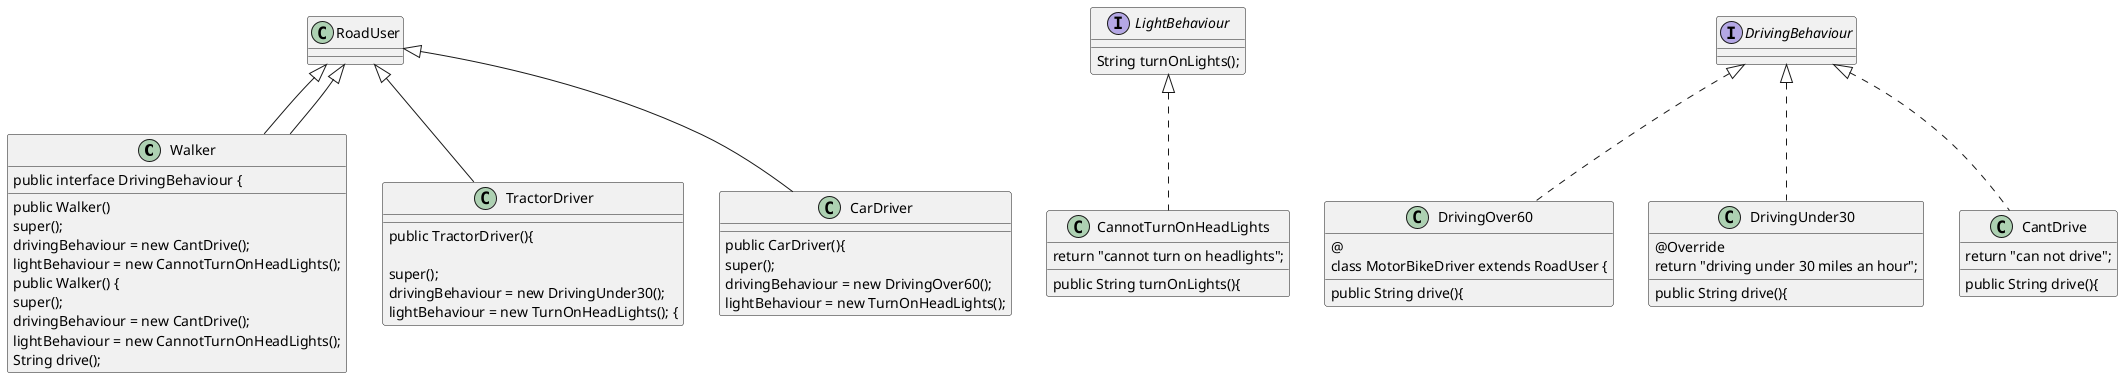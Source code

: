 @startuml

 class Walker extends RoadUser {

   public Walker()
       super();
       drivingBehaviour = new CantDrive();
       lightBehaviour = new CannotTurnOnHeadLights();


}
 class TractorDriver extends RoadUser {


    public TractorDriver(){

        super();
    drivingBehaviour = new DrivingUnder30();
    lightBehaviour = new TurnOnHeadLights(); {
}
 class CarDriver extends RoadUser {

    public CarDriver(){
        super();
        drivingBehaviour = new DrivingOver60();
        lightBehaviour = new TurnOnHeadLights();

}
 interface LightBehaviour {
    String turnOnLights();
}
 class DrivingOver60 implements DrivingBehaviour {

    @
    public String drive(){
  class MotorBikeDriver extends RoadUser {

}
 class DrivingUnder30 implements DrivingBehaviour {

    @Override
    public String drive(){
        return "driving under 30 miles an hour";

}
 class Walker extends RoadUser {

   public Walker() {
       super();
       drivingBehaviour = new CantDrive();
       lightBehaviour = new CannotTurnOnHeadLights();

       public interface DrivingBehaviour {
           String drive();


   }
   class CannotTurnOnHeadLights implements LightBehaviour {


       public String turnOnLights(){
           return "cannot turn on headlights";

   }
   class CantDrive implements DrivingBehaviour {

       public String drive(){
           return "can not drive";

   }
@enduml